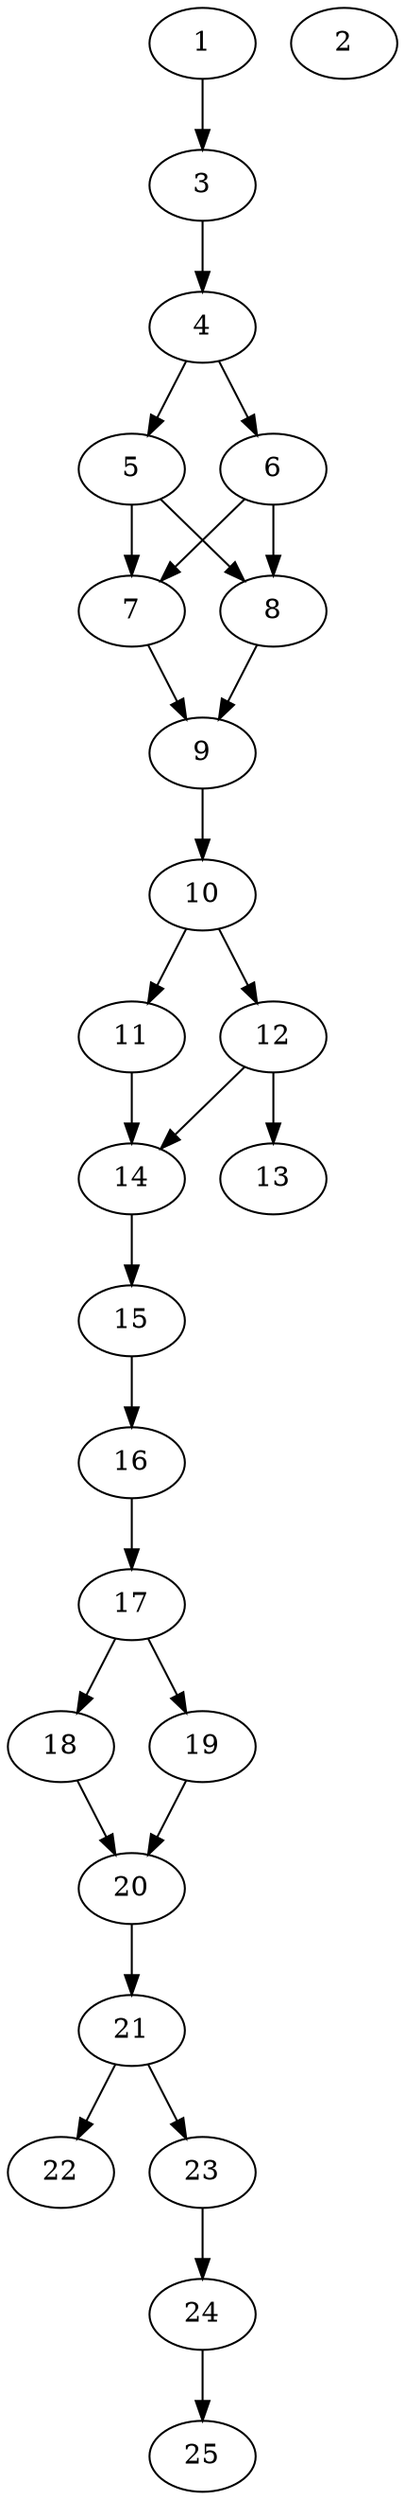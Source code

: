 // DAG automatically generated by daggen at Thu Oct  3 14:00:40 2019
// ./daggen --dot -n 25 --ccr 0.3 --fat 0.3 --regular 0.7 --density 0.7 --mindata 5242880 --maxdata 52428800 
digraph G {
  1 [size="89340587", alpha="0.03", expect_size="26802176"] 
  1 -> 3 [size ="26802176"]
  2 [size="47813973", alpha="0.11", expect_size="14344192"] 
  3 [size="22903467", alpha="0.02", expect_size="6871040"] 
  3 -> 4 [size ="6871040"]
  4 [size="60255573", alpha="0.06", expect_size="18076672"] 
  4 -> 5 [size ="18076672"]
  4 -> 6 [size ="18076672"]
  5 [size="20213760", alpha="0.08", expect_size="6064128"] 
  5 -> 7 [size ="6064128"]
  5 -> 8 [size ="6064128"]
  6 [size="63685973", alpha="0.02", expect_size="19105792"] 
  6 -> 7 [size ="19105792"]
  6 -> 8 [size ="19105792"]
  7 [size="107973973", alpha="0.15", expect_size="32392192"] 
  7 -> 9 [size ="32392192"]
  8 [size="42096640", alpha="0.20", expect_size="12628992"] 
  8 -> 9 [size ="12628992"]
  9 [size="50892800", alpha="0.03", expect_size="15267840"] 
  9 -> 10 [size ="15267840"]
  10 [size="80872107", alpha="0.08", expect_size="24261632"] 
  10 -> 11 [size ="24261632"]
  10 -> 12 [size ="24261632"]
  11 [size="37253120", alpha="0.14", expect_size="11175936"] 
  11 -> 14 [size ="11175936"]
  12 [size="64000000", alpha="0.10", expect_size="19200000"] 
  12 -> 13 [size ="19200000"]
  12 -> 14 [size ="19200000"]
  13 [size="150715733", alpha="0.06", expect_size="45214720"] 
  14 [size="166348800", alpha="0.11", expect_size="49904640"] 
  14 -> 15 [size ="49904640"]
  15 [size="53015893", alpha="0.06", expect_size="15904768"] 
  15 -> 16 [size ="15904768"]
  16 [size="119176533", alpha="0.20", expect_size="35752960"] 
  16 -> 17 [size ="35752960"]
  17 [size="137168213", alpha="0.19", expect_size="41150464"] 
  17 -> 18 [size ="41150464"]
  17 -> 19 [size ="41150464"]
  18 [size="95986347", alpha="0.04", expect_size="28795904"] 
  18 -> 20 [size ="28795904"]
  19 [size="95822507", alpha="0.04", expect_size="28746752"] 
  19 -> 20 [size ="28746752"]
  20 [size="116452693", alpha="0.19", expect_size="34935808"] 
  20 -> 21 [size ="34935808"]
  21 [size="23726080", alpha="0.03", expect_size="7117824"] 
  21 -> 22 [size ="7117824"]
  21 -> 23 [size ="7117824"]
  22 [size="133826560", alpha="0.11", expect_size="40147968"] 
  23 [size="55156053", alpha="0.19", expect_size="16546816"] 
  23 -> 24 [size ="16546816"]
  24 [size="103881387", alpha="0.13", expect_size="31164416"] 
  24 -> 25 [size ="31164416"]
  25 [size="30365013", alpha="0.08", expect_size="9109504"] 
}
